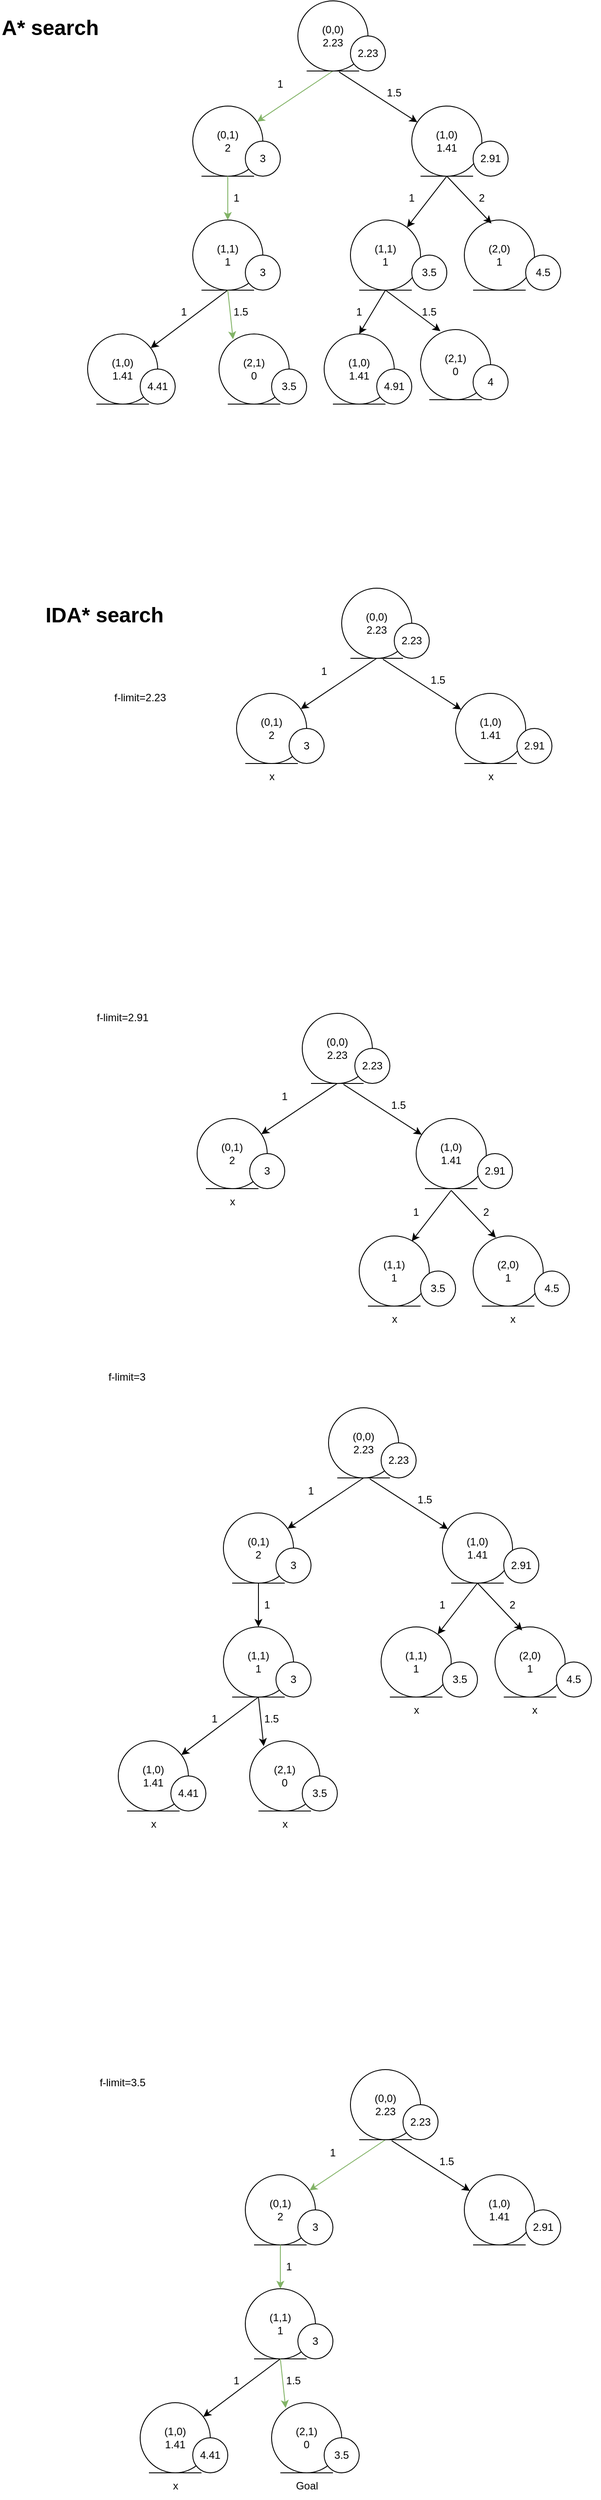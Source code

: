 <mxfile version="25.0.3">
  <diagram name="Page-1" id="9R5QsA9LV958NLhpj6dh">
    <mxGraphModel dx="2607" dy="1418" grid="1" gridSize="10" guides="1" tooltips="1" connect="1" arrows="1" fold="1" page="1" pageScale="1" pageWidth="850" pageHeight="1100" math="0" shadow="0">
      <root>
        <mxCell id="0" />
        <mxCell id="1" parent="0" />
        <mxCell id="XFiAy2dyZmGof44dRNuj-9" style="rounded=0;orthogonalLoop=1;jettySize=auto;html=1;exitX=0.5;exitY=1;exitDx=0;exitDy=0;fillColor=#d5e8d4;strokeColor=#82b366;" edge="1" parent="1" source="XFiAy2dyZmGof44dRNuj-1" target="XFiAy2dyZmGof44dRNuj-2">
          <mxGeometry relative="1" as="geometry" />
        </mxCell>
        <mxCell id="XFiAy2dyZmGof44dRNuj-1" value="(0,0)&lt;br&gt;2.23" style="ellipse;shape=umlEntity;whiteSpace=wrap;html=1;" vertex="1" parent="1">
          <mxGeometry x="380" y="30" width="80" height="80" as="geometry" />
        </mxCell>
        <mxCell id="XFiAy2dyZmGof44dRNuj-2" value="(0,1)&lt;br&gt;2" style="ellipse;shape=umlEntity;whiteSpace=wrap;html=1;" vertex="1" parent="1">
          <mxGeometry x="260" y="150" width="80" height="80" as="geometry" />
        </mxCell>
        <mxCell id="XFiAy2dyZmGof44dRNuj-3" value="(1,0)&lt;br&gt;1.41" style="ellipse;shape=umlEntity;whiteSpace=wrap;html=1;" vertex="1" parent="1">
          <mxGeometry x="510" y="150" width="80" height="80" as="geometry" />
        </mxCell>
        <mxCell id="XFiAy2dyZmGof44dRNuj-4" value="(1,1)&lt;br&gt;1" style="ellipse;shape=umlEntity;whiteSpace=wrap;html=1;" vertex="1" parent="1">
          <mxGeometry x="260" y="280" width="80" height="80" as="geometry" />
        </mxCell>
        <mxCell id="XFiAy2dyZmGof44dRNuj-5" value="(1,1)&lt;br&gt;1" style="ellipse;shape=umlEntity;whiteSpace=wrap;html=1;" vertex="1" parent="1">
          <mxGeometry x="440" y="280" width="80" height="80" as="geometry" />
        </mxCell>
        <mxCell id="XFiAy2dyZmGof44dRNuj-6" value="(2,0)&lt;br&gt;1" style="ellipse;shape=umlEntity;whiteSpace=wrap;html=1;" vertex="1" parent="1">
          <mxGeometry x="570" y="280" width="80" height="80" as="geometry" />
        </mxCell>
        <mxCell id="XFiAy2dyZmGof44dRNuj-10" style="rounded=0;orthogonalLoop=1;jettySize=auto;html=1;exitX=0.588;exitY=1.013;exitDx=0;exitDy=0;exitPerimeter=0;" edge="1" parent="1" source="XFiAy2dyZmGof44dRNuj-1" target="XFiAy2dyZmGof44dRNuj-3">
          <mxGeometry relative="1" as="geometry">
            <mxPoint x="402" y="108" as="sourcePoint" />
            <mxPoint x="338" y="172" as="targetPoint" />
          </mxGeometry>
        </mxCell>
        <mxCell id="XFiAy2dyZmGof44dRNuj-11" style="rounded=0;orthogonalLoop=1;jettySize=auto;html=1;exitX=0.5;exitY=1;exitDx=0;exitDy=0;entryX=0.5;entryY=0;entryDx=0;entryDy=0;fillColor=#d5e8d4;strokeColor=#82b366;" edge="1" parent="1" source="XFiAy2dyZmGof44dRNuj-2" target="XFiAy2dyZmGof44dRNuj-4">
          <mxGeometry relative="1" as="geometry">
            <mxPoint x="425" y="220" as="sourcePoint" />
            <mxPoint x="338" y="278" as="targetPoint" />
          </mxGeometry>
        </mxCell>
        <mxCell id="XFiAy2dyZmGof44dRNuj-12" style="rounded=0;orthogonalLoop=1;jettySize=auto;html=1;exitX=0.5;exitY=1;exitDx=0;exitDy=0;" edge="1" parent="1" source="XFiAy2dyZmGof44dRNuj-3" target="XFiAy2dyZmGof44dRNuj-5">
          <mxGeometry relative="1" as="geometry">
            <mxPoint x="310" y="240" as="sourcePoint" />
            <mxPoint x="310" y="290" as="targetPoint" />
          </mxGeometry>
        </mxCell>
        <mxCell id="XFiAy2dyZmGof44dRNuj-13" style="rounded=0;orthogonalLoop=1;jettySize=auto;html=1;exitX=0.5;exitY=1;exitDx=0;exitDy=0;entryX=0.388;entryY=0.05;entryDx=0;entryDy=0;entryPerimeter=0;" edge="1" parent="1" source="XFiAy2dyZmGof44dRNuj-3" target="XFiAy2dyZmGof44dRNuj-6">
          <mxGeometry relative="1" as="geometry">
            <mxPoint x="550" y="243" as="sourcePoint" />
            <mxPoint x="513" y="297" as="targetPoint" />
          </mxGeometry>
        </mxCell>
        <mxCell id="XFiAy2dyZmGof44dRNuj-15" value="(1,0)&lt;br&gt;1.41" style="ellipse;shape=umlEntity;whiteSpace=wrap;html=1;" vertex="1" parent="1">
          <mxGeometry x="140" y="410" width="80" height="80" as="geometry" />
        </mxCell>
        <mxCell id="XFiAy2dyZmGof44dRNuj-16" value="(2,1)&lt;br&gt;0" style="ellipse;shape=umlEntity;whiteSpace=wrap;html=1;" vertex="1" parent="1">
          <mxGeometry x="290" y="410" width="80" height="80" as="geometry" />
        </mxCell>
        <mxCell id="XFiAy2dyZmGof44dRNuj-17" value="" style="endArrow=classic;html=1;rounded=0;exitX=0.5;exitY=1;exitDx=0;exitDy=0;" edge="1" parent="1" source="XFiAy2dyZmGof44dRNuj-4" target="XFiAy2dyZmGof44dRNuj-15">
          <mxGeometry width="50" height="50" relative="1" as="geometry">
            <mxPoint x="400" y="230" as="sourcePoint" />
            <mxPoint x="450" y="180" as="targetPoint" />
          </mxGeometry>
        </mxCell>
        <mxCell id="XFiAy2dyZmGof44dRNuj-18" value="" style="endArrow=classic;html=1;rounded=0;exitX=0.5;exitY=1;exitDx=0;exitDy=0;entryX=0.2;entryY=0.075;entryDx=0;entryDy=0;entryPerimeter=0;fillColor=#d5e8d4;strokeColor=#82b366;" edge="1" parent="1" source="XFiAy2dyZmGof44dRNuj-4" target="XFiAy2dyZmGof44dRNuj-16">
          <mxGeometry width="50" height="50" relative="1" as="geometry">
            <mxPoint x="310" y="370" as="sourcePoint" />
            <mxPoint x="258" y="422" as="targetPoint" />
          </mxGeometry>
        </mxCell>
        <mxCell id="XFiAy2dyZmGof44dRNuj-25" value="1" style="text;html=1;align=center;verticalAlign=middle;whiteSpace=wrap;rounded=0;" vertex="1" parent="1">
          <mxGeometry x="330" y="110" width="60" height="30" as="geometry" />
        </mxCell>
        <mxCell id="XFiAy2dyZmGof44dRNuj-27" value="1" style="text;html=1;align=center;verticalAlign=middle;whiteSpace=wrap;rounded=0;" vertex="1" parent="1">
          <mxGeometry x="280" y="240" width="60" height="30" as="geometry" />
        </mxCell>
        <mxCell id="XFiAy2dyZmGof44dRNuj-28" value="1" style="text;html=1;align=center;verticalAlign=middle;whiteSpace=wrap;rounded=0;" vertex="1" parent="1">
          <mxGeometry x="220" y="370" width="60" height="30" as="geometry" />
        </mxCell>
        <mxCell id="XFiAy2dyZmGof44dRNuj-29" value="1.5" style="text;html=1;align=center;verticalAlign=middle;whiteSpace=wrap;rounded=0;" vertex="1" parent="1">
          <mxGeometry x="285" y="370" width="60" height="30" as="geometry" />
        </mxCell>
        <mxCell id="XFiAy2dyZmGof44dRNuj-30" value="1" style="text;html=1;align=center;verticalAlign=middle;whiteSpace=wrap;rounded=0;" vertex="1" parent="1">
          <mxGeometry x="480" y="240" width="60" height="30" as="geometry" />
        </mxCell>
        <mxCell id="XFiAy2dyZmGof44dRNuj-32" value="1.5" style="text;html=1;align=center;verticalAlign=middle;whiteSpace=wrap;rounded=0;" vertex="1" parent="1">
          <mxGeometry x="460" y="120" width="60" height="30" as="geometry" />
        </mxCell>
        <mxCell id="XFiAy2dyZmGof44dRNuj-33" value="2" style="text;html=1;align=center;verticalAlign=middle;whiteSpace=wrap;rounded=0;" vertex="1" parent="1">
          <mxGeometry x="560" y="240" width="60" height="30" as="geometry" />
        </mxCell>
        <mxCell id="XFiAy2dyZmGof44dRNuj-36" value="" style="ellipse;whiteSpace=wrap;html=1;aspect=fixed;" vertex="1" parent="1">
          <mxGeometry x="320" y="190" width="40" height="40" as="geometry" />
        </mxCell>
        <mxCell id="XFiAy2dyZmGof44dRNuj-37" value="" style="ellipse;whiteSpace=wrap;html=1;aspect=fixed;" vertex="1" parent="1">
          <mxGeometry x="580" y="190" width="40" height="40" as="geometry" />
        </mxCell>
        <mxCell id="XFiAy2dyZmGof44dRNuj-38" value="" style="ellipse;whiteSpace=wrap;html=1;aspect=fixed;" vertex="1" parent="1">
          <mxGeometry x="640" y="320" width="40" height="40" as="geometry" />
        </mxCell>
        <mxCell id="XFiAy2dyZmGof44dRNuj-39" value="" style="ellipse;whiteSpace=wrap;html=1;aspect=fixed;" vertex="1" parent="1">
          <mxGeometry x="510" y="320" width="40" height="40" as="geometry" />
        </mxCell>
        <mxCell id="XFiAy2dyZmGof44dRNuj-40" value="" style="ellipse;whiteSpace=wrap;html=1;aspect=fixed;" vertex="1" parent="1">
          <mxGeometry x="350" y="450" width="40" height="40" as="geometry" />
        </mxCell>
        <mxCell id="XFiAy2dyZmGof44dRNuj-41" value="" style="ellipse;whiteSpace=wrap;html=1;aspect=fixed;" vertex="1" parent="1">
          <mxGeometry x="200" y="450" width="40" height="40" as="geometry" />
        </mxCell>
        <mxCell id="XFiAy2dyZmGof44dRNuj-42" value="" style="ellipse;whiteSpace=wrap;html=1;aspect=fixed;" vertex="1" parent="1">
          <mxGeometry x="320" y="320" width="40" height="40" as="geometry" />
        </mxCell>
        <mxCell id="XFiAy2dyZmGof44dRNuj-43" value="" style="ellipse;whiteSpace=wrap;html=1;aspect=fixed;" vertex="1" parent="1">
          <mxGeometry x="440" y="70" width="40" height="40" as="geometry" />
        </mxCell>
        <mxCell id="XFiAy2dyZmGof44dRNuj-45" value="2.23" style="text;html=1;align=center;verticalAlign=middle;whiteSpace=wrap;rounded=0;" vertex="1" parent="1">
          <mxGeometry x="430" y="75" width="60" height="30" as="geometry" />
        </mxCell>
        <mxCell id="XFiAy2dyZmGof44dRNuj-46" value="2.91" style="text;html=1;align=center;verticalAlign=middle;whiteSpace=wrap;rounded=0;" vertex="1" parent="1">
          <mxGeometry x="570" y="195" width="60" height="30" as="geometry" />
        </mxCell>
        <mxCell id="XFiAy2dyZmGof44dRNuj-47" value="3.5" style="text;html=1;align=center;verticalAlign=middle;whiteSpace=wrap;rounded=0;" vertex="1" parent="1">
          <mxGeometry x="500" y="325" width="60" height="30" as="geometry" />
        </mxCell>
        <mxCell id="XFiAy2dyZmGof44dRNuj-48" value="4.5" style="text;html=1;align=center;verticalAlign=middle;whiteSpace=wrap;rounded=0;" vertex="1" parent="1">
          <mxGeometry x="630" y="325" width="60" height="30" as="geometry" />
        </mxCell>
        <mxCell id="XFiAy2dyZmGof44dRNuj-50" value="&lt;h1 style=&quot;margin-top: 0px;&quot;&gt;A* search&lt;/h1&gt;" style="text;html=1;whiteSpace=wrap;overflow=hidden;rounded=0;" vertex="1" parent="1">
          <mxGeometry x="40" y="40" width="180" height="120" as="geometry" />
        </mxCell>
        <mxCell id="XFiAy2dyZmGof44dRNuj-51" value="3" style="text;html=1;align=center;verticalAlign=middle;whiteSpace=wrap;rounded=0;" vertex="1" parent="1">
          <mxGeometry x="310" y="195" width="60" height="30" as="geometry" />
        </mxCell>
        <mxCell id="XFiAy2dyZmGof44dRNuj-52" value="3" style="text;html=1;align=center;verticalAlign=middle;whiteSpace=wrap;rounded=0;" vertex="1" parent="1">
          <mxGeometry x="310" y="325" width="60" height="30" as="geometry" />
        </mxCell>
        <mxCell id="XFiAy2dyZmGof44dRNuj-53" value="3.5" style="text;html=1;align=center;verticalAlign=middle;whiteSpace=wrap;rounded=0;" vertex="1" parent="1">
          <mxGeometry x="340" y="455" width="60" height="30" as="geometry" />
        </mxCell>
        <mxCell id="XFiAy2dyZmGof44dRNuj-54" value="4.41" style="text;html=1;align=center;verticalAlign=middle;whiteSpace=wrap;rounded=0;" vertex="1" parent="1">
          <mxGeometry x="190" y="455" width="60" height="30" as="geometry" />
        </mxCell>
        <mxCell id="XFiAy2dyZmGof44dRNuj-55" value="(1,0)&lt;br&gt;1.41" style="ellipse;shape=umlEntity;whiteSpace=wrap;html=1;" vertex="1" parent="1">
          <mxGeometry x="410" y="410" width="80" height="80" as="geometry" />
        </mxCell>
        <mxCell id="XFiAy2dyZmGof44dRNuj-56" value="(2,1)&lt;br&gt;0" style="ellipse;shape=umlEntity;whiteSpace=wrap;html=1;" vertex="1" parent="1">
          <mxGeometry x="520" y="405" width="80" height="80" as="geometry" />
        </mxCell>
        <mxCell id="XFiAy2dyZmGof44dRNuj-57" value="1" style="text;html=1;align=center;verticalAlign=middle;whiteSpace=wrap;rounded=0;" vertex="1" parent="1">
          <mxGeometry x="420" y="370" width="60" height="30" as="geometry" />
        </mxCell>
        <mxCell id="XFiAy2dyZmGof44dRNuj-59" value="" style="ellipse;whiteSpace=wrap;html=1;aspect=fixed;" vertex="1" parent="1">
          <mxGeometry x="580" y="445" width="40" height="40" as="geometry" />
        </mxCell>
        <mxCell id="XFiAy2dyZmGof44dRNuj-60" value="" style="ellipse;whiteSpace=wrap;html=1;aspect=fixed;" vertex="1" parent="1">
          <mxGeometry x="470" y="450" width="40" height="40" as="geometry" />
        </mxCell>
        <mxCell id="XFiAy2dyZmGof44dRNuj-61" value="4" style="text;html=1;align=center;verticalAlign=middle;whiteSpace=wrap;rounded=0;" vertex="1" parent="1">
          <mxGeometry x="570" y="450" width="60" height="30" as="geometry" />
        </mxCell>
        <mxCell id="XFiAy2dyZmGof44dRNuj-62" value="4.91" style="text;html=1;align=center;verticalAlign=middle;whiteSpace=wrap;rounded=0;" vertex="1" parent="1">
          <mxGeometry x="460" y="455" width="60" height="30" as="geometry" />
        </mxCell>
        <mxCell id="XFiAy2dyZmGof44dRNuj-63" value="" style="endArrow=classic;html=1;rounded=0;entryX=0.5;entryY=0;entryDx=0;entryDy=0;" edge="1" parent="1" target="XFiAy2dyZmGof44dRNuj-55">
          <mxGeometry width="50" height="50" relative="1" as="geometry">
            <mxPoint x="480" y="360" as="sourcePoint" />
            <mxPoint x="420" y="380" as="targetPoint" />
          </mxGeometry>
        </mxCell>
        <mxCell id="XFiAy2dyZmGof44dRNuj-64" value="" style="endArrow=classic;html=1;rounded=0;entryX=0.284;entryY=0.023;entryDx=0;entryDy=0;exitX=0.5;exitY=1;exitDx=0;exitDy=0;entryPerimeter=0;" edge="1" parent="1" source="XFiAy2dyZmGof44dRNuj-5" target="XFiAy2dyZmGof44dRNuj-56">
          <mxGeometry width="50" height="50" relative="1" as="geometry">
            <mxPoint x="484" y="373" as="sourcePoint" />
            <mxPoint x="460" y="420" as="targetPoint" />
          </mxGeometry>
        </mxCell>
        <mxCell id="XFiAy2dyZmGof44dRNuj-65" value="1.5" style="text;html=1;align=center;verticalAlign=middle;whiteSpace=wrap;rounded=0;" vertex="1" parent="1">
          <mxGeometry x="500" y="370" width="60" height="30" as="geometry" />
        </mxCell>
        <mxCell id="XFiAy2dyZmGof44dRNuj-66" style="rounded=0;orthogonalLoop=1;jettySize=auto;html=1;exitX=0.5;exitY=1;exitDx=0;exitDy=0;" edge="1" parent="1" source="XFiAy2dyZmGof44dRNuj-67" target="XFiAy2dyZmGof44dRNuj-68">
          <mxGeometry relative="1" as="geometry" />
        </mxCell>
        <mxCell id="XFiAy2dyZmGof44dRNuj-67" value="(0,0)&lt;br&gt;2.23" style="ellipse;shape=umlEntity;whiteSpace=wrap;html=1;" vertex="1" parent="1">
          <mxGeometry x="430" y="700" width="80" height="80" as="geometry" />
        </mxCell>
        <mxCell id="XFiAy2dyZmGof44dRNuj-68" value="(0,1)&lt;br&gt;2" style="ellipse;shape=umlEntity;whiteSpace=wrap;html=1;" vertex="1" parent="1">
          <mxGeometry x="310" y="820" width="80" height="80" as="geometry" />
        </mxCell>
        <mxCell id="XFiAy2dyZmGof44dRNuj-69" value="(1,0)&lt;br&gt;1.41" style="ellipse;shape=umlEntity;whiteSpace=wrap;html=1;" vertex="1" parent="1">
          <mxGeometry x="560" y="820" width="80" height="80" as="geometry" />
        </mxCell>
        <mxCell id="XFiAy2dyZmGof44dRNuj-73" style="rounded=0;orthogonalLoop=1;jettySize=auto;html=1;exitX=0.588;exitY=1.013;exitDx=0;exitDy=0;exitPerimeter=0;" edge="1" parent="1" source="XFiAy2dyZmGof44dRNuj-67" target="XFiAy2dyZmGof44dRNuj-69">
          <mxGeometry relative="1" as="geometry">
            <mxPoint x="452" y="778" as="sourcePoint" />
            <mxPoint x="388" y="842" as="targetPoint" />
          </mxGeometry>
        </mxCell>
        <mxCell id="XFiAy2dyZmGof44dRNuj-81" value="1" style="text;html=1;align=center;verticalAlign=middle;whiteSpace=wrap;rounded=0;" vertex="1" parent="1">
          <mxGeometry x="380" y="780" width="60" height="30" as="geometry" />
        </mxCell>
        <mxCell id="XFiAy2dyZmGof44dRNuj-86" value="1.5" style="text;html=1;align=center;verticalAlign=middle;whiteSpace=wrap;rounded=0;" vertex="1" parent="1">
          <mxGeometry x="510" y="790" width="60" height="30" as="geometry" />
        </mxCell>
        <mxCell id="XFiAy2dyZmGof44dRNuj-88" value="" style="ellipse;whiteSpace=wrap;html=1;aspect=fixed;" vertex="1" parent="1">
          <mxGeometry x="370" y="860" width="40" height="40" as="geometry" />
        </mxCell>
        <mxCell id="XFiAy2dyZmGof44dRNuj-89" value="" style="ellipse;whiteSpace=wrap;html=1;aspect=fixed;" vertex="1" parent="1">
          <mxGeometry x="630" y="860" width="40" height="40" as="geometry" />
        </mxCell>
        <mxCell id="XFiAy2dyZmGof44dRNuj-95" value="" style="ellipse;whiteSpace=wrap;html=1;aspect=fixed;" vertex="1" parent="1">
          <mxGeometry x="490" y="740" width="40" height="40" as="geometry" />
        </mxCell>
        <mxCell id="XFiAy2dyZmGof44dRNuj-96" value="2.23" style="text;html=1;align=center;verticalAlign=middle;whiteSpace=wrap;rounded=0;" vertex="1" parent="1">
          <mxGeometry x="480" y="745" width="60" height="30" as="geometry" />
        </mxCell>
        <mxCell id="XFiAy2dyZmGof44dRNuj-97" value="2.91" style="text;html=1;align=center;verticalAlign=middle;whiteSpace=wrap;rounded=0;" vertex="1" parent="1">
          <mxGeometry x="620" y="865" width="60" height="30" as="geometry" />
        </mxCell>
        <mxCell id="XFiAy2dyZmGof44dRNuj-100" value="&lt;h1 style=&quot;margin-top: 0px;&quot;&gt;IDA* search&lt;/h1&gt;" style="text;html=1;whiteSpace=wrap;overflow=hidden;rounded=0;" vertex="1" parent="1">
          <mxGeometry x="90" y="710" width="180" height="120" as="geometry" />
        </mxCell>
        <mxCell id="XFiAy2dyZmGof44dRNuj-101" value="3" style="text;html=1;align=center;verticalAlign=middle;whiteSpace=wrap;rounded=0;" vertex="1" parent="1">
          <mxGeometry x="360" y="865" width="60" height="30" as="geometry" />
        </mxCell>
        <mxCell id="XFiAy2dyZmGof44dRNuj-115" value="f-limit=2.23" style="text;html=1;align=center;verticalAlign=middle;whiteSpace=wrap;rounded=0;" vertex="1" parent="1">
          <mxGeometry x="150" y="810" width="100" height="30" as="geometry" />
        </mxCell>
        <mxCell id="XFiAy2dyZmGof44dRNuj-122" value="x" style="text;html=1;align=center;verticalAlign=middle;resizable=0;points=[];autosize=1;strokeColor=none;fillColor=none;" vertex="1" parent="1">
          <mxGeometry x="335" y="900" width="30" height="30" as="geometry" />
        </mxCell>
        <mxCell id="XFiAy2dyZmGof44dRNuj-123" value="x" style="text;html=1;align=center;verticalAlign=middle;resizable=0;points=[];autosize=1;strokeColor=none;fillColor=none;" vertex="1" parent="1">
          <mxGeometry x="585" y="900" width="30" height="30" as="geometry" />
        </mxCell>
        <mxCell id="XFiAy2dyZmGof44dRNuj-124" value="f-limit=2.91" style="text;html=1;align=center;verticalAlign=middle;whiteSpace=wrap;rounded=0;" vertex="1" parent="1">
          <mxGeometry x="130" y="1175" width="100" height="30" as="geometry" />
        </mxCell>
        <mxCell id="XFiAy2dyZmGof44dRNuj-125" style="rounded=0;orthogonalLoop=1;jettySize=auto;html=1;exitX=0.5;exitY=1;exitDx=0;exitDy=0;" edge="1" parent="1" source="XFiAy2dyZmGof44dRNuj-126" target="XFiAy2dyZmGof44dRNuj-127">
          <mxGeometry relative="1" as="geometry" />
        </mxCell>
        <mxCell id="XFiAy2dyZmGof44dRNuj-126" value="(0,0)&lt;br&gt;2.23" style="ellipse;shape=umlEntity;whiteSpace=wrap;html=1;" vertex="1" parent="1">
          <mxGeometry x="385" y="1185" width="80" height="80" as="geometry" />
        </mxCell>
        <mxCell id="XFiAy2dyZmGof44dRNuj-127" value="(0,1)&lt;br&gt;2" style="ellipse;shape=umlEntity;whiteSpace=wrap;html=1;" vertex="1" parent="1">
          <mxGeometry x="265" y="1305" width="80" height="80" as="geometry" />
        </mxCell>
        <mxCell id="XFiAy2dyZmGof44dRNuj-128" value="(1,0)&lt;br&gt;1.41" style="ellipse;shape=umlEntity;whiteSpace=wrap;html=1;" vertex="1" parent="1">
          <mxGeometry x="515" y="1305" width="80" height="80" as="geometry" />
        </mxCell>
        <mxCell id="XFiAy2dyZmGof44dRNuj-129" style="rounded=0;orthogonalLoop=1;jettySize=auto;html=1;exitX=0.588;exitY=1.013;exitDx=0;exitDy=0;exitPerimeter=0;" edge="1" parent="1" source="XFiAy2dyZmGof44dRNuj-126" target="XFiAy2dyZmGof44dRNuj-128">
          <mxGeometry relative="1" as="geometry">
            <mxPoint x="407" y="1263" as="sourcePoint" />
            <mxPoint x="343" y="1327" as="targetPoint" />
          </mxGeometry>
        </mxCell>
        <mxCell id="XFiAy2dyZmGof44dRNuj-130" value="1" style="text;html=1;align=center;verticalAlign=middle;whiteSpace=wrap;rounded=0;" vertex="1" parent="1">
          <mxGeometry x="335" y="1265" width="60" height="30" as="geometry" />
        </mxCell>
        <mxCell id="XFiAy2dyZmGof44dRNuj-131" value="1.5" style="text;html=1;align=center;verticalAlign=middle;whiteSpace=wrap;rounded=0;" vertex="1" parent="1">
          <mxGeometry x="465" y="1275" width="60" height="30" as="geometry" />
        </mxCell>
        <mxCell id="XFiAy2dyZmGof44dRNuj-132" value="" style="ellipse;whiteSpace=wrap;html=1;aspect=fixed;" vertex="1" parent="1">
          <mxGeometry x="325" y="1345" width="40" height="40" as="geometry" />
        </mxCell>
        <mxCell id="XFiAy2dyZmGof44dRNuj-133" value="" style="ellipse;whiteSpace=wrap;html=1;aspect=fixed;" vertex="1" parent="1">
          <mxGeometry x="585" y="1345" width="40" height="40" as="geometry" />
        </mxCell>
        <mxCell id="XFiAy2dyZmGof44dRNuj-134" value="" style="ellipse;whiteSpace=wrap;html=1;aspect=fixed;" vertex="1" parent="1">
          <mxGeometry x="445" y="1225" width="40" height="40" as="geometry" />
        </mxCell>
        <mxCell id="XFiAy2dyZmGof44dRNuj-135" value="2.23" style="text;html=1;align=center;verticalAlign=middle;whiteSpace=wrap;rounded=0;" vertex="1" parent="1">
          <mxGeometry x="435" y="1230" width="60" height="30" as="geometry" />
        </mxCell>
        <mxCell id="XFiAy2dyZmGof44dRNuj-136" value="2.91" style="text;html=1;align=center;verticalAlign=middle;whiteSpace=wrap;rounded=0;" vertex="1" parent="1">
          <mxGeometry x="575" y="1350" width="60" height="30" as="geometry" />
        </mxCell>
        <mxCell id="XFiAy2dyZmGof44dRNuj-137" value="3" style="text;html=1;align=center;verticalAlign=middle;whiteSpace=wrap;rounded=0;" vertex="1" parent="1">
          <mxGeometry x="315" y="1350" width="60" height="30" as="geometry" />
        </mxCell>
        <mxCell id="XFiAy2dyZmGof44dRNuj-138" value="(1,1)&lt;br&gt;1" style="ellipse;shape=umlEntity;whiteSpace=wrap;html=1;" vertex="1" parent="1">
          <mxGeometry x="450" y="1439" width="80" height="80" as="geometry" />
        </mxCell>
        <mxCell id="XFiAy2dyZmGof44dRNuj-139" value="(2,0)&lt;br&gt;1" style="ellipse;shape=umlEntity;whiteSpace=wrap;html=1;" vertex="1" parent="1">
          <mxGeometry x="580" y="1439" width="80" height="80" as="geometry" />
        </mxCell>
        <mxCell id="XFiAy2dyZmGof44dRNuj-142" value="" style="ellipse;whiteSpace=wrap;html=1;aspect=fixed;" vertex="1" parent="1">
          <mxGeometry x="650" y="1479" width="40" height="40" as="geometry" />
        </mxCell>
        <mxCell id="XFiAy2dyZmGof44dRNuj-143" value="" style="ellipse;whiteSpace=wrap;html=1;aspect=fixed;" vertex="1" parent="1">
          <mxGeometry x="520" y="1479" width="40" height="40" as="geometry" />
        </mxCell>
        <mxCell id="XFiAy2dyZmGof44dRNuj-144" value="3.5" style="text;html=1;align=center;verticalAlign=middle;whiteSpace=wrap;rounded=0;" vertex="1" parent="1">
          <mxGeometry x="510" y="1484" width="60" height="30" as="geometry" />
        </mxCell>
        <mxCell id="XFiAy2dyZmGof44dRNuj-145" value="4.5" style="text;html=1;align=center;verticalAlign=middle;whiteSpace=wrap;rounded=0;" vertex="1" parent="1">
          <mxGeometry x="640" y="1484" width="60" height="30" as="geometry" />
        </mxCell>
        <mxCell id="XFiAy2dyZmGof44dRNuj-146" style="rounded=0;orthogonalLoop=1;jettySize=auto;html=1;exitX=0.5;exitY=1;exitDx=0;exitDy=0;" edge="1" parent="1">
          <mxGeometry relative="1" as="geometry">
            <mxPoint x="555" y="1387" as="sourcePoint" />
            <mxPoint x="510" y="1445" as="targetPoint" />
          </mxGeometry>
        </mxCell>
        <mxCell id="XFiAy2dyZmGof44dRNuj-147" style="rounded=0;orthogonalLoop=1;jettySize=auto;html=1;exitX=0.5;exitY=1;exitDx=0;exitDy=0;entryX=0.388;entryY=0.05;entryDx=0;entryDy=0;entryPerimeter=0;" edge="1" parent="1">
          <mxGeometry relative="1" as="geometry">
            <mxPoint x="555" y="1387" as="sourcePoint" />
            <mxPoint x="606" y="1441" as="targetPoint" />
          </mxGeometry>
        </mxCell>
        <mxCell id="XFiAy2dyZmGof44dRNuj-148" value="1" style="text;html=1;align=center;verticalAlign=middle;whiteSpace=wrap;rounded=0;" vertex="1" parent="1">
          <mxGeometry x="485" y="1397" width="60" height="30" as="geometry" />
        </mxCell>
        <mxCell id="XFiAy2dyZmGof44dRNuj-149" value="2" style="text;html=1;align=center;verticalAlign=middle;whiteSpace=wrap;rounded=0;" vertex="1" parent="1">
          <mxGeometry x="565" y="1397" width="60" height="30" as="geometry" />
        </mxCell>
        <mxCell id="XFiAy2dyZmGof44dRNuj-150" value="x" style="text;html=1;align=center;verticalAlign=middle;resizable=0;points=[];autosize=1;strokeColor=none;fillColor=none;" vertex="1" parent="1">
          <mxGeometry x="290" y="1385" width="30" height="30" as="geometry" />
        </mxCell>
        <mxCell id="XFiAy2dyZmGof44dRNuj-151" value="x" style="text;html=1;align=center;verticalAlign=middle;resizable=0;points=[];autosize=1;strokeColor=none;fillColor=none;" vertex="1" parent="1">
          <mxGeometry x="475" y="1519" width="30" height="30" as="geometry" />
        </mxCell>
        <mxCell id="XFiAy2dyZmGof44dRNuj-152" value="x" style="text;html=1;align=center;verticalAlign=middle;resizable=0;points=[];autosize=1;strokeColor=none;fillColor=none;" vertex="1" parent="1">
          <mxGeometry x="610" y="1519" width="30" height="30" as="geometry" />
        </mxCell>
        <mxCell id="XFiAy2dyZmGof44dRNuj-153" value="f-limit=3" style="text;html=1;align=center;verticalAlign=middle;whiteSpace=wrap;rounded=0;" vertex="1" parent="1">
          <mxGeometry x="135" y="1585" width="100" height="30" as="geometry" />
        </mxCell>
        <mxCell id="XFiAy2dyZmGof44dRNuj-154" style="rounded=0;orthogonalLoop=1;jettySize=auto;html=1;exitX=0.5;exitY=1;exitDx=0;exitDy=0;" edge="1" parent="1" source="XFiAy2dyZmGof44dRNuj-155" target="XFiAy2dyZmGof44dRNuj-156">
          <mxGeometry relative="1" as="geometry" />
        </mxCell>
        <mxCell id="XFiAy2dyZmGof44dRNuj-155" value="(0,0)&lt;br&gt;2.23" style="ellipse;shape=umlEntity;whiteSpace=wrap;html=1;" vertex="1" parent="1">
          <mxGeometry x="415" y="1635" width="80" height="80" as="geometry" />
        </mxCell>
        <mxCell id="XFiAy2dyZmGof44dRNuj-156" value="(0,1)&lt;br&gt;2" style="ellipse;shape=umlEntity;whiteSpace=wrap;html=1;" vertex="1" parent="1">
          <mxGeometry x="295" y="1755" width="80" height="80" as="geometry" />
        </mxCell>
        <mxCell id="XFiAy2dyZmGof44dRNuj-157" value="(1,0)&lt;br&gt;1.41" style="ellipse;shape=umlEntity;whiteSpace=wrap;html=1;" vertex="1" parent="1">
          <mxGeometry x="545" y="1755" width="80" height="80" as="geometry" />
        </mxCell>
        <mxCell id="XFiAy2dyZmGof44dRNuj-158" value="(1,1)&lt;br&gt;1" style="ellipse;shape=umlEntity;whiteSpace=wrap;html=1;" vertex="1" parent="1">
          <mxGeometry x="295" y="1885" width="80" height="80" as="geometry" />
        </mxCell>
        <mxCell id="XFiAy2dyZmGof44dRNuj-159" value="(1,1)&lt;br&gt;1" style="ellipse;shape=umlEntity;whiteSpace=wrap;html=1;" vertex="1" parent="1">
          <mxGeometry x="475" y="1885" width="80" height="80" as="geometry" />
        </mxCell>
        <mxCell id="XFiAy2dyZmGof44dRNuj-160" value="(2,0)&lt;br&gt;1" style="ellipse;shape=umlEntity;whiteSpace=wrap;html=1;" vertex="1" parent="1">
          <mxGeometry x="605" y="1885" width="80" height="80" as="geometry" />
        </mxCell>
        <mxCell id="XFiAy2dyZmGof44dRNuj-161" style="rounded=0;orthogonalLoop=1;jettySize=auto;html=1;exitX=0.588;exitY=1.013;exitDx=0;exitDy=0;exitPerimeter=0;" edge="1" parent="1" source="XFiAy2dyZmGof44dRNuj-155" target="XFiAy2dyZmGof44dRNuj-157">
          <mxGeometry relative="1" as="geometry">
            <mxPoint x="437" y="1713" as="sourcePoint" />
            <mxPoint x="373" y="1777" as="targetPoint" />
          </mxGeometry>
        </mxCell>
        <mxCell id="XFiAy2dyZmGof44dRNuj-162" style="rounded=0;orthogonalLoop=1;jettySize=auto;html=1;exitX=0.5;exitY=1;exitDx=0;exitDy=0;entryX=0.5;entryY=0;entryDx=0;entryDy=0;" edge="1" parent="1" source="XFiAy2dyZmGof44dRNuj-156" target="XFiAy2dyZmGof44dRNuj-158">
          <mxGeometry relative="1" as="geometry">
            <mxPoint x="460" y="1825" as="sourcePoint" />
            <mxPoint x="373" y="1883" as="targetPoint" />
          </mxGeometry>
        </mxCell>
        <mxCell id="XFiAy2dyZmGof44dRNuj-163" style="rounded=0;orthogonalLoop=1;jettySize=auto;html=1;exitX=0.5;exitY=1;exitDx=0;exitDy=0;" edge="1" parent="1" source="XFiAy2dyZmGof44dRNuj-157" target="XFiAy2dyZmGof44dRNuj-159">
          <mxGeometry relative="1" as="geometry">
            <mxPoint x="345" y="1845" as="sourcePoint" />
            <mxPoint x="345" y="1895" as="targetPoint" />
          </mxGeometry>
        </mxCell>
        <mxCell id="XFiAy2dyZmGof44dRNuj-164" style="rounded=0;orthogonalLoop=1;jettySize=auto;html=1;exitX=0.5;exitY=1;exitDx=0;exitDy=0;entryX=0.388;entryY=0.05;entryDx=0;entryDy=0;entryPerimeter=0;" edge="1" parent="1" source="XFiAy2dyZmGof44dRNuj-157" target="XFiAy2dyZmGof44dRNuj-160">
          <mxGeometry relative="1" as="geometry">
            <mxPoint x="585" y="1848" as="sourcePoint" />
            <mxPoint x="548" y="1902" as="targetPoint" />
          </mxGeometry>
        </mxCell>
        <mxCell id="XFiAy2dyZmGof44dRNuj-165" value="(1,0)&lt;br&gt;1.41" style="ellipse;shape=umlEntity;whiteSpace=wrap;html=1;" vertex="1" parent="1">
          <mxGeometry x="175" y="2015" width="80" height="80" as="geometry" />
        </mxCell>
        <mxCell id="XFiAy2dyZmGof44dRNuj-166" value="(2,1)&lt;br&gt;0" style="ellipse;shape=umlEntity;whiteSpace=wrap;html=1;" vertex="1" parent="1">
          <mxGeometry x="325" y="2015" width="80" height="80" as="geometry" />
        </mxCell>
        <mxCell id="XFiAy2dyZmGof44dRNuj-167" value="" style="endArrow=classic;html=1;rounded=0;exitX=0.5;exitY=1;exitDx=0;exitDy=0;" edge="1" parent="1" source="XFiAy2dyZmGof44dRNuj-158" target="XFiAy2dyZmGof44dRNuj-165">
          <mxGeometry width="50" height="50" relative="1" as="geometry">
            <mxPoint x="435" y="1835" as="sourcePoint" />
            <mxPoint x="485" y="1785" as="targetPoint" />
          </mxGeometry>
        </mxCell>
        <mxCell id="XFiAy2dyZmGof44dRNuj-168" value="" style="endArrow=classic;html=1;rounded=0;exitX=0.5;exitY=1;exitDx=0;exitDy=0;entryX=0.2;entryY=0.075;entryDx=0;entryDy=0;entryPerimeter=0;" edge="1" parent="1" source="XFiAy2dyZmGof44dRNuj-158" target="XFiAy2dyZmGof44dRNuj-166">
          <mxGeometry width="50" height="50" relative="1" as="geometry">
            <mxPoint x="345" y="1975" as="sourcePoint" />
            <mxPoint x="293" y="2027" as="targetPoint" />
          </mxGeometry>
        </mxCell>
        <mxCell id="XFiAy2dyZmGof44dRNuj-169" value="1" style="text;html=1;align=center;verticalAlign=middle;whiteSpace=wrap;rounded=0;" vertex="1" parent="1">
          <mxGeometry x="365" y="1715" width="60" height="30" as="geometry" />
        </mxCell>
        <mxCell id="XFiAy2dyZmGof44dRNuj-170" value="1" style="text;html=1;align=center;verticalAlign=middle;whiteSpace=wrap;rounded=0;" vertex="1" parent="1">
          <mxGeometry x="315" y="1845" width="60" height="30" as="geometry" />
        </mxCell>
        <mxCell id="XFiAy2dyZmGof44dRNuj-171" value="1" style="text;html=1;align=center;verticalAlign=middle;whiteSpace=wrap;rounded=0;" vertex="1" parent="1">
          <mxGeometry x="255" y="1975" width="60" height="30" as="geometry" />
        </mxCell>
        <mxCell id="XFiAy2dyZmGof44dRNuj-172" value="1.5" style="text;html=1;align=center;verticalAlign=middle;whiteSpace=wrap;rounded=0;" vertex="1" parent="1">
          <mxGeometry x="320" y="1975" width="60" height="30" as="geometry" />
        </mxCell>
        <mxCell id="XFiAy2dyZmGof44dRNuj-173" value="1" style="text;html=1;align=center;verticalAlign=middle;whiteSpace=wrap;rounded=0;" vertex="1" parent="1">
          <mxGeometry x="515" y="1845" width="60" height="30" as="geometry" />
        </mxCell>
        <mxCell id="XFiAy2dyZmGof44dRNuj-174" value="1.5" style="text;html=1;align=center;verticalAlign=middle;whiteSpace=wrap;rounded=0;" vertex="1" parent="1">
          <mxGeometry x="495" y="1725" width="60" height="30" as="geometry" />
        </mxCell>
        <mxCell id="XFiAy2dyZmGof44dRNuj-175" value="2" style="text;html=1;align=center;verticalAlign=middle;whiteSpace=wrap;rounded=0;" vertex="1" parent="1">
          <mxGeometry x="595" y="1845" width="60" height="30" as="geometry" />
        </mxCell>
        <mxCell id="XFiAy2dyZmGof44dRNuj-176" value="" style="ellipse;whiteSpace=wrap;html=1;aspect=fixed;" vertex="1" parent="1">
          <mxGeometry x="355" y="1795" width="40" height="40" as="geometry" />
        </mxCell>
        <mxCell id="XFiAy2dyZmGof44dRNuj-177" value="" style="ellipse;whiteSpace=wrap;html=1;aspect=fixed;" vertex="1" parent="1">
          <mxGeometry x="615" y="1795" width="40" height="40" as="geometry" />
        </mxCell>
        <mxCell id="XFiAy2dyZmGof44dRNuj-178" value="" style="ellipse;whiteSpace=wrap;html=1;aspect=fixed;" vertex="1" parent="1">
          <mxGeometry x="675" y="1925" width="40" height="40" as="geometry" />
        </mxCell>
        <mxCell id="XFiAy2dyZmGof44dRNuj-179" value="" style="ellipse;whiteSpace=wrap;html=1;aspect=fixed;" vertex="1" parent="1">
          <mxGeometry x="545" y="1925" width="40" height="40" as="geometry" />
        </mxCell>
        <mxCell id="XFiAy2dyZmGof44dRNuj-180" value="" style="ellipse;whiteSpace=wrap;html=1;aspect=fixed;" vertex="1" parent="1">
          <mxGeometry x="385" y="2055" width="40" height="40" as="geometry" />
        </mxCell>
        <mxCell id="XFiAy2dyZmGof44dRNuj-181" value="" style="ellipse;whiteSpace=wrap;html=1;aspect=fixed;" vertex="1" parent="1">
          <mxGeometry x="235" y="2055" width="40" height="40" as="geometry" />
        </mxCell>
        <mxCell id="XFiAy2dyZmGof44dRNuj-182" value="" style="ellipse;whiteSpace=wrap;html=1;aspect=fixed;" vertex="1" parent="1">
          <mxGeometry x="355" y="1925" width="40" height="40" as="geometry" />
        </mxCell>
        <mxCell id="XFiAy2dyZmGof44dRNuj-183" value="" style="ellipse;whiteSpace=wrap;html=1;aspect=fixed;" vertex="1" parent="1">
          <mxGeometry x="475" y="1675" width="40" height="40" as="geometry" />
        </mxCell>
        <mxCell id="XFiAy2dyZmGof44dRNuj-184" value="2.23" style="text;html=1;align=center;verticalAlign=middle;whiteSpace=wrap;rounded=0;" vertex="1" parent="1">
          <mxGeometry x="465" y="1680" width="60" height="30" as="geometry" />
        </mxCell>
        <mxCell id="XFiAy2dyZmGof44dRNuj-185" value="2.91" style="text;html=1;align=center;verticalAlign=middle;whiteSpace=wrap;rounded=0;" vertex="1" parent="1">
          <mxGeometry x="605" y="1800" width="60" height="30" as="geometry" />
        </mxCell>
        <mxCell id="XFiAy2dyZmGof44dRNuj-186" value="3.5" style="text;html=1;align=center;verticalAlign=middle;whiteSpace=wrap;rounded=0;" vertex="1" parent="1">
          <mxGeometry x="535" y="1930" width="60" height="30" as="geometry" />
        </mxCell>
        <mxCell id="XFiAy2dyZmGof44dRNuj-187" value="4.5" style="text;html=1;align=center;verticalAlign=middle;whiteSpace=wrap;rounded=0;" vertex="1" parent="1">
          <mxGeometry x="665" y="1930" width="60" height="30" as="geometry" />
        </mxCell>
        <mxCell id="XFiAy2dyZmGof44dRNuj-188" value="3" style="text;html=1;align=center;verticalAlign=middle;whiteSpace=wrap;rounded=0;" vertex="1" parent="1">
          <mxGeometry x="345" y="1800" width="60" height="30" as="geometry" />
        </mxCell>
        <mxCell id="XFiAy2dyZmGof44dRNuj-189" value="3" style="text;html=1;align=center;verticalAlign=middle;whiteSpace=wrap;rounded=0;" vertex="1" parent="1">
          <mxGeometry x="345" y="1930" width="60" height="30" as="geometry" />
        </mxCell>
        <mxCell id="XFiAy2dyZmGof44dRNuj-190" value="3.5" style="text;html=1;align=center;verticalAlign=middle;whiteSpace=wrap;rounded=0;" vertex="1" parent="1">
          <mxGeometry x="375" y="2060" width="60" height="30" as="geometry" />
        </mxCell>
        <mxCell id="XFiAy2dyZmGof44dRNuj-191" value="4.41" style="text;html=1;align=center;verticalAlign=middle;whiteSpace=wrap;rounded=0;" vertex="1" parent="1">
          <mxGeometry x="225" y="2060" width="60" height="30" as="geometry" />
        </mxCell>
        <mxCell id="XFiAy2dyZmGof44dRNuj-202" value="x" style="text;html=1;align=center;verticalAlign=middle;resizable=0;points=[];autosize=1;strokeColor=none;fillColor=none;" vertex="1" parent="1">
          <mxGeometry x="200" y="2095" width="30" height="30" as="geometry" />
        </mxCell>
        <mxCell id="XFiAy2dyZmGof44dRNuj-203" value="x" style="text;html=1;align=center;verticalAlign=middle;resizable=0;points=[];autosize=1;strokeColor=none;fillColor=none;" vertex="1" parent="1">
          <mxGeometry x="350" y="2095" width="30" height="30" as="geometry" />
        </mxCell>
        <mxCell id="XFiAy2dyZmGof44dRNuj-206" value="x" style="text;html=1;align=center;verticalAlign=middle;resizable=0;points=[];autosize=1;strokeColor=none;fillColor=none;" vertex="1" parent="1">
          <mxGeometry x="500" y="1965" width="30" height="30" as="geometry" />
        </mxCell>
        <mxCell id="XFiAy2dyZmGof44dRNuj-207" value="x" style="text;html=1;align=center;verticalAlign=middle;resizable=0;points=[];autosize=1;strokeColor=none;fillColor=none;" vertex="1" parent="1">
          <mxGeometry x="635" y="1965" width="30" height="30" as="geometry" />
        </mxCell>
        <mxCell id="XFiAy2dyZmGof44dRNuj-208" value="f-limit=3.5" style="text;html=1;align=center;verticalAlign=middle;whiteSpace=wrap;rounded=0;" vertex="1" parent="1">
          <mxGeometry x="130" y="2390" width="100" height="30" as="geometry" />
        </mxCell>
        <mxCell id="XFiAy2dyZmGof44dRNuj-209" style="rounded=0;orthogonalLoop=1;jettySize=auto;html=1;exitX=0.5;exitY=1;exitDx=0;exitDy=0;fillColor=#d5e8d4;strokeColor=#82b366;" edge="1" parent="1" source="XFiAy2dyZmGof44dRNuj-210" target="XFiAy2dyZmGof44dRNuj-211">
          <mxGeometry relative="1" as="geometry" />
        </mxCell>
        <mxCell id="XFiAy2dyZmGof44dRNuj-210" value="(0,0)&lt;br&gt;2.23" style="ellipse;shape=umlEntity;whiteSpace=wrap;html=1;" vertex="1" parent="1">
          <mxGeometry x="440" y="2390" width="80" height="80" as="geometry" />
        </mxCell>
        <mxCell id="XFiAy2dyZmGof44dRNuj-211" value="(0,1)&lt;br&gt;2" style="ellipse;shape=umlEntity;whiteSpace=wrap;html=1;" vertex="1" parent="1">
          <mxGeometry x="320" y="2510" width="80" height="80" as="geometry" />
        </mxCell>
        <mxCell id="XFiAy2dyZmGof44dRNuj-212" value="(1,0)&lt;br&gt;1.41" style="ellipse;shape=umlEntity;whiteSpace=wrap;html=1;" vertex="1" parent="1">
          <mxGeometry x="570" y="2510" width="80" height="80" as="geometry" />
        </mxCell>
        <mxCell id="XFiAy2dyZmGof44dRNuj-213" value="(1,1)&lt;br&gt;1" style="ellipse;shape=umlEntity;whiteSpace=wrap;html=1;" vertex="1" parent="1">
          <mxGeometry x="320" y="2640" width="80" height="80" as="geometry" />
        </mxCell>
        <mxCell id="XFiAy2dyZmGof44dRNuj-216" style="rounded=0;orthogonalLoop=1;jettySize=auto;html=1;exitX=0.588;exitY=1.013;exitDx=0;exitDy=0;exitPerimeter=0;" edge="1" parent="1" source="XFiAy2dyZmGof44dRNuj-210" target="XFiAy2dyZmGof44dRNuj-212">
          <mxGeometry relative="1" as="geometry">
            <mxPoint x="462" y="2468" as="sourcePoint" />
            <mxPoint x="398" y="2532" as="targetPoint" />
          </mxGeometry>
        </mxCell>
        <mxCell id="XFiAy2dyZmGof44dRNuj-217" style="rounded=0;orthogonalLoop=1;jettySize=auto;html=1;exitX=0.5;exitY=1;exitDx=0;exitDy=0;entryX=0.5;entryY=0;entryDx=0;entryDy=0;fillColor=#d5e8d4;strokeColor=#82b366;" edge="1" parent="1" source="XFiAy2dyZmGof44dRNuj-211" target="XFiAy2dyZmGof44dRNuj-213">
          <mxGeometry relative="1" as="geometry">
            <mxPoint x="485" y="2580" as="sourcePoint" />
            <mxPoint x="398" y="2638" as="targetPoint" />
          </mxGeometry>
        </mxCell>
        <mxCell id="XFiAy2dyZmGof44dRNuj-220" value="(1,0)&lt;br&gt;1.41" style="ellipse;shape=umlEntity;whiteSpace=wrap;html=1;" vertex="1" parent="1">
          <mxGeometry x="200" y="2770" width="80" height="80" as="geometry" />
        </mxCell>
        <mxCell id="XFiAy2dyZmGof44dRNuj-221" value="(2,1)&lt;br&gt;0" style="ellipse;shape=umlEntity;whiteSpace=wrap;html=1;" vertex="1" parent="1">
          <mxGeometry x="350" y="2770" width="80" height="80" as="geometry" />
        </mxCell>
        <mxCell id="XFiAy2dyZmGof44dRNuj-222" value="" style="endArrow=classic;html=1;rounded=0;exitX=0.5;exitY=1;exitDx=0;exitDy=0;" edge="1" parent="1" source="XFiAy2dyZmGof44dRNuj-213" target="XFiAy2dyZmGof44dRNuj-220">
          <mxGeometry width="50" height="50" relative="1" as="geometry">
            <mxPoint x="460" y="2590" as="sourcePoint" />
            <mxPoint x="510" y="2540" as="targetPoint" />
          </mxGeometry>
        </mxCell>
        <mxCell id="XFiAy2dyZmGof44dRNuj-223" value="" style="endArrow=classic;html=1;rounded=0;exitX=0.5;exitY=1;exitDx=0;exitDy=0;entryX=0.2;entryY=0.075;entryDx=0;entryDy=0;entryPerimeter=0;fillColor=#d5e8d4;strokeColor=#82b366;" edge="1" parent="1" source="XFiAy2dyZmGof44dRNuj-213" target="XFiAy2dyZmGof44dRNuj-221">
          <mxGeometry width="50" height="50" relative="1" as="geometry">
            <mxPoint x="370" y="2730" as="sourcePoint" />
            <mxPoint x="318" y="2782" as="targetPoint" />
          </mxGeometry>
        </mxCell>
        <mxCell id="XFiAy2dyZmGof44dRNuj-224" value="1" style="text;html=1;align=center;verticalAlign=middle;whiteSpace=wrap;rounded=0;" vertex="1" parent="1">
          <mxGeometry x="390" y="2470" width="60" height="30" as="geometry" />
        </mxCell>
        <mxCell id="XFiAy2dyZmGof44dRNuj-225" value="1" style="text;html=1;align=center;verticalAlign=middle;whiteSpace=wrap;rounded=0;" vertex="1" parent="1">
          <mxGeometry x="340" y="2600" width="60" height="30" as="geometry" />
        </mxCell>
        <mxCell id="XFiAy2dyZmGof44dRNuj-226" value="1" style="text;html=1;align=center;verticalAlign=middle;whiteSpace=wrap;rounded=0;" vertex="1" parent="1">
          <mxGeometry x="280" y="2730" width="60" height="30" as="geometry" />
        </mxCell>
        <mxCell id="XFiAy2dyZmGof44dRNuj-227" value="1.5" style="text;html=1;align=center;verticalAlign=middle;whiteSpace=wrap;rounded=0;" vertex="1" parent="1">
          <mxGeometry x="345" y="2730" width="60" height="30" as="geometry" />
        </mxCell>
        <mxCell id="XFiAy2dyZmGof44dRNuj-229" value="1.5" style="text;html=1;align=center;verticalAlign=middle;whiteSpace=wrap;rounded=0;" vertex="1" parent="1">
          <mxGeometry x="520" y="2480" width="60" height="30" as="geometry" />
        </mxCell>
        <mxCell id="XFiAy2dyZmGof44dRNuj-231" value="" style="ellipse;whiteSpace=wrap;html=1;aspect=fixed;" vertex="1" parent="1">
          <mxGeometry x="380" y="2550" width="40" height="40" as="geometry" />
        </mxCell>
        <mxCell id="XFiAy2dyZmGof44dRNuj-232" value="" style="ellipse;whiteSpace=wrap;html=1;aspect=fixed;" vertex="1" parent="1">
          <mxGeometry x="640" y="2550" width="40" height="40" as="geometry" />
        </mxCell>
        <mxCell id="XFiAy2dyZmGof44dRNuj-235" value="" style="ellipse;whiteSpace=wrap;html=1;aspect=fixed;" vertex="1" parent="1">
          <mxGeometry x="410" y="2810" width="40" height="40" as="geometry" />
        </mxCell>
        <mxCell id="XFiAy2dyZmGof44dRNuj-236" value="" style="ellipse;whiteSpace=wrap;html=1;aspect=fixed;" vertex="1" parent="1">
          <mxGeometry x="260" y="2810" width="40" height="40" as="geometry" />
        </mxCell>
        <mxCell id="XFiAy2dyZmGof44dRNuj-237" value="" style="ellipse;whiteSpace=wrap;html=1;aspect=fixed;" vertex="1" parent="1">
          <mxGeometry x="380" y="2680" width="40" height="40" as="geometry" />
        </mxCell>
        <mxCell id="XFiAy2dyZmGof44dRNuj-238" value="" style="ellipse;whiteSpace=wrap;html=1;aspect=fixed;" vertex="1" parent="1">
          <mxGeometry x="500" y="2430" width="40" height="40" as="geometry" />
        </mxCell>
        <mxCell id="XFiAy2dyZmGof44dRNuj-239" value="2.23" style="text;html=1;align=center;verticalAlign=middle;whiteSpace=wrap;rounded=0;" vertex="1" parent="1">
          <mxGeometry x="490" y="2435" width="60" height="30" as="geometry" />
        </mxCell>
        <mxCell id="XFiAy2dyZmGof44dRNuj-240" value="2.91" style="text;html=1;align=center;verticalAlign=middle;whiteSpace=wrap;rounded=0;" vertex="1" parent="1">
          <mxGeometry x="630" y="2555" width="60" height="30" as="geometry" />
        </mxCell>
        <mxCell id="XFiAy2dyZmGof44dRNuj-243" value="3" style="text;html=1;align=center;verticalAlign=middle;whiteSpace=wrap;rounded=0;" vertex="1" parent="1">
          <mxGeometry x="370" y="2555" width="60" height="30" as="geometry" />
        </mxCell>
        <mxCell id="XFiAy2dyZmGof44dRNuj-244" value="3" style="text;html=1;align=center;verticalAlign=middle;whiteSpace=wrap;rounded=0;" vertex="1" parent="1">
          <mxGeometry x="370" y="2685" width="60" height="30" as="geometry" />
        </mxCell>
        <mxCell id="XFiAy2dyZmGof44dRNuj-245" value="3.5" style="text;html=1;align=center;verticalAlign=middle;whiteSpace=wrap;rounded=0;" vertex="1" parent="1">
          <mxGeometry x="400" y="2815" width="60" height="30" as="geometry" />
        </mxCell>
        <mxCell id="XFiAy2dyZmGof44dRNuj-246" value="4.41" style="text;html=1;align=center;verticalAlign=middle;whiteSpace=wrap;rounded=0;" vertex="1" parent="1">
          <mxGeometry x="250" y="2815" width="60" height="30" as="geometry" />
        </mxCell>
        <mxCell id="XFiAy2dyZmGof44dRNuj-247" value="x" style="text;html=1;align=center;verticalAlign=middle;resizable=0;points=[];autosize=1;strokeColor=none;fillColor=none;" vertex="1" parent="1">
          <mxGeometry x="225" y="2850" width="30" height="30" as="geometry" />
        </mxCell>
        <mxCell id="XFiAy2dyZmGof44dRNuj-251" value="Goal" style="text;html=1;align=center;verticalAlign=middle;resizable=0;points=[];autosize=1;strokeColor=none;fillColor=none;" vertex="1" parent="1">
          <mxGeometry x="365" y="2850" width="50" height="30" as="geometry" />
        </mxCell>
      </root>
    </mxGraphModel>
  </diagram>
</mxfile>
